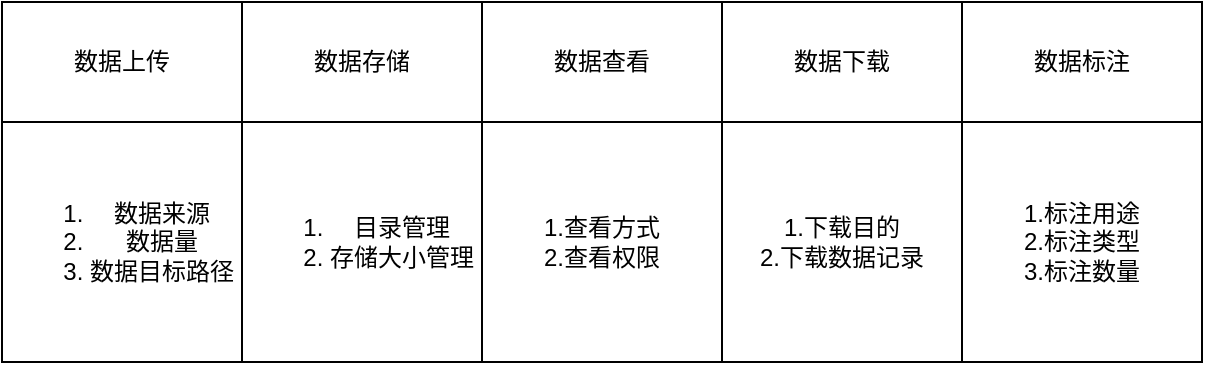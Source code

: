 <mxfile version="20.4.1" type="github">
  <diagram id="UnuMk-fzFWuTp7yoQcbL" name="第 1 页">
    <mxGraphModel dx="1554" dy="866" grid="1" gridSize="10" guides="1" tooltips="1" connect="1" arrows="1" fold="1" page="1" pageScale="1" pageWidth="827" pageHeight="1169" math="0" shadow="0">
      <root>
        <mxCell id="0" />
        <mxCell id="1" parent="0" />
        <mxCell id="WBFnuN2xYD0U8tQDIfYC-1" value="数据上传" style="rounded=0;whiteSpace=wrap;html=1;" vertex="1" parent="1">
          <mxGeometry x="10" y="130" width="120" height="60" as="geometry" />
        </mxCell>
        <mxCell id="WBFnuN2xYD0U8tQDIfYC-2" value="数据存储" style="rounded=0;whiteSpace=wrap;html=1;" vertex="1" parent="1">
          <mxGeometry x="130" y="130" width="120" height="60" as="geometry" />
        </mxCell>
        <mxCell id="WBFnuN2xYD0U8tQDIfYC-3" value="数据查看" style="rounded=0;whiteSpace=wrap;html=1;" vertex="1" parent="1">
          <mxGeometry x="250" y="130" width="120" height="60" as="geometry" />
        </mxCell>
        <mxCell id="WBFnuN2xYD0U8tQDIfYC-4" value="数据下载" style="rounded=0;whiteSpace=wrap;html=1;" vertex="1" parent="1">
          <mxGeometry x="370" y="130" width="120" height="60" as="geometry" />
        </mxCell>
        <mxCell id="WBFnuN2xYD0U8tQDIfYC-5" value="数据标注" style="rounded=0;whiteSpace=wrap;html=1;" vertex="1" parent="1">
          <mxGeometry x="490" y="130" width="120" height="60" as="geometry" />
        </mxCell>
        <mxCell id="WBFnuN2xYD0U8tQDIfYC-6" value="&lt;ol&gt;&lt;li&gt;数据来源&lt;/li&gt;&lt;li&gt;数据量&lt;/li&gt;&lt;li&gt;数据目标路径&lt;/li&gt;&lt;/ol&gt;" style="whiteSpace=wrap;html=1;aspect=fixed;align=center;" vertex="1" parent="1">
          <mxGeometry x="10" y="190" width="120" height="120" as="geometry" />
        </mxCell>
        <mxCell id="WBFnuN2xYD0U8tQDIfYC-7" value="&lt;ol&gt;&lt;li&gt;目录管理&lt;/li&gt;&lt;li&gt;存储大小管理&lt;/li&gt;&lt;/ol&gt;" style="whiteSpace=wrap;html=1;aspect=fixed;" vertex="1" parent="1">
          <mxGeometry x="130" y="190" width="120" height="120" as="geometry" />
        </mxCell>
        <mxCell id="WBFnuN2xYD0U8tQDIfYC-8" value="&lt;span style=&quot;background-color: initial;&quot;&gt;1.查看方式&lt;/span&gt;&lt;br&gt;&lt;span style=&quot;background-color: initial;&quot;&gt;2.查看权限&lt;/span&gt;" style="whiteSpace=wrap;html=1;aspect=fixed;" vertex="1" parent="1">
          <mxGeometry x="250" y="190" width="120" height="120" as="geometry" />
        </mxCell>
        <mxCell id="WBFnuN2xYD0U8tQDIfYC-9" value="1.下载目的&lt;br&gt;2.下载数据记录" style="whiteSpace=wrap;html=1;aspect=fixed;" vertex="1" parent="1">
          <mxGeometry x="370" y="190" width="120" height="120" as="geometry" />
        </mxCell>
        <mxCell id="WBFnuN2xYD0U8tQDIfYC-10" value="1.标注用途&lt;br&gt;2.标注类型&lt;br&gt;3.标注数量" style="whiteSpace=wrap;html=1;aspect=fixed;" vertex="1" parent="1">
          <mxGeometry x="490" y="190" width="120" height="120" as="geometry" />
        </mxCell>
      </root>
    </mxGraphModel>
  </diagram>
</mxfile>
